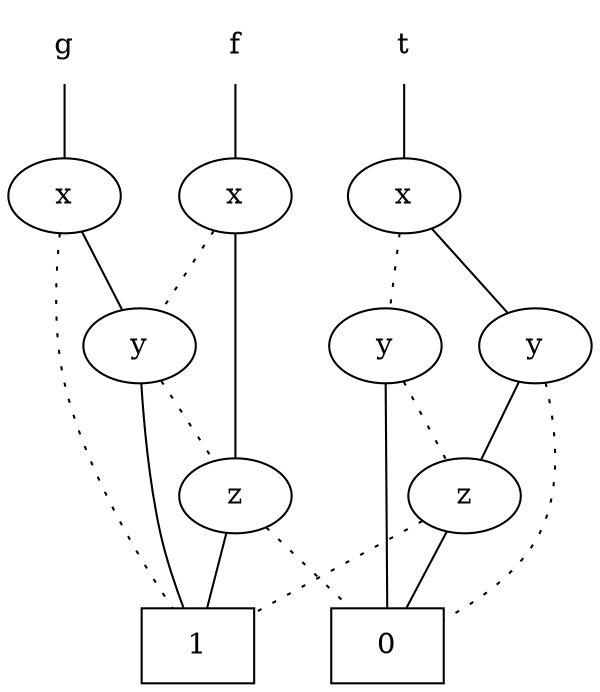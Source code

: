 graph sbdd { 
f[shape="plaintext"];
f -- 4;
g[shape="plaintext"];
g -- 5;
t[shape="plaintext"];
t -- 9;
1[shape="box"];
0[shape="box"];
2[label="z"];
3[label="y"];
4[label="x"];
5[label="x"];
6[label="z"];
7[label="y"];
8[label="y"];
9[label="x"];
2 -- 0 [style="dotted"];
2 -- 1;
3 -- 2 [style="dotted"];
3 -- 1;
4 -- 3 [style="dotted"];
4 -- 2;
5 -- 1 [style="dotted"];
5 -- 3;
6 -- 1 [style="dotted"];
6 -- 0;
7 -- 0 [style="dotted"];
7 -- 6;
8 -- 6 [style="dotted"];
8 -- 0;
9 -- 8 [style="dotted"];
9 -- 7;
 }